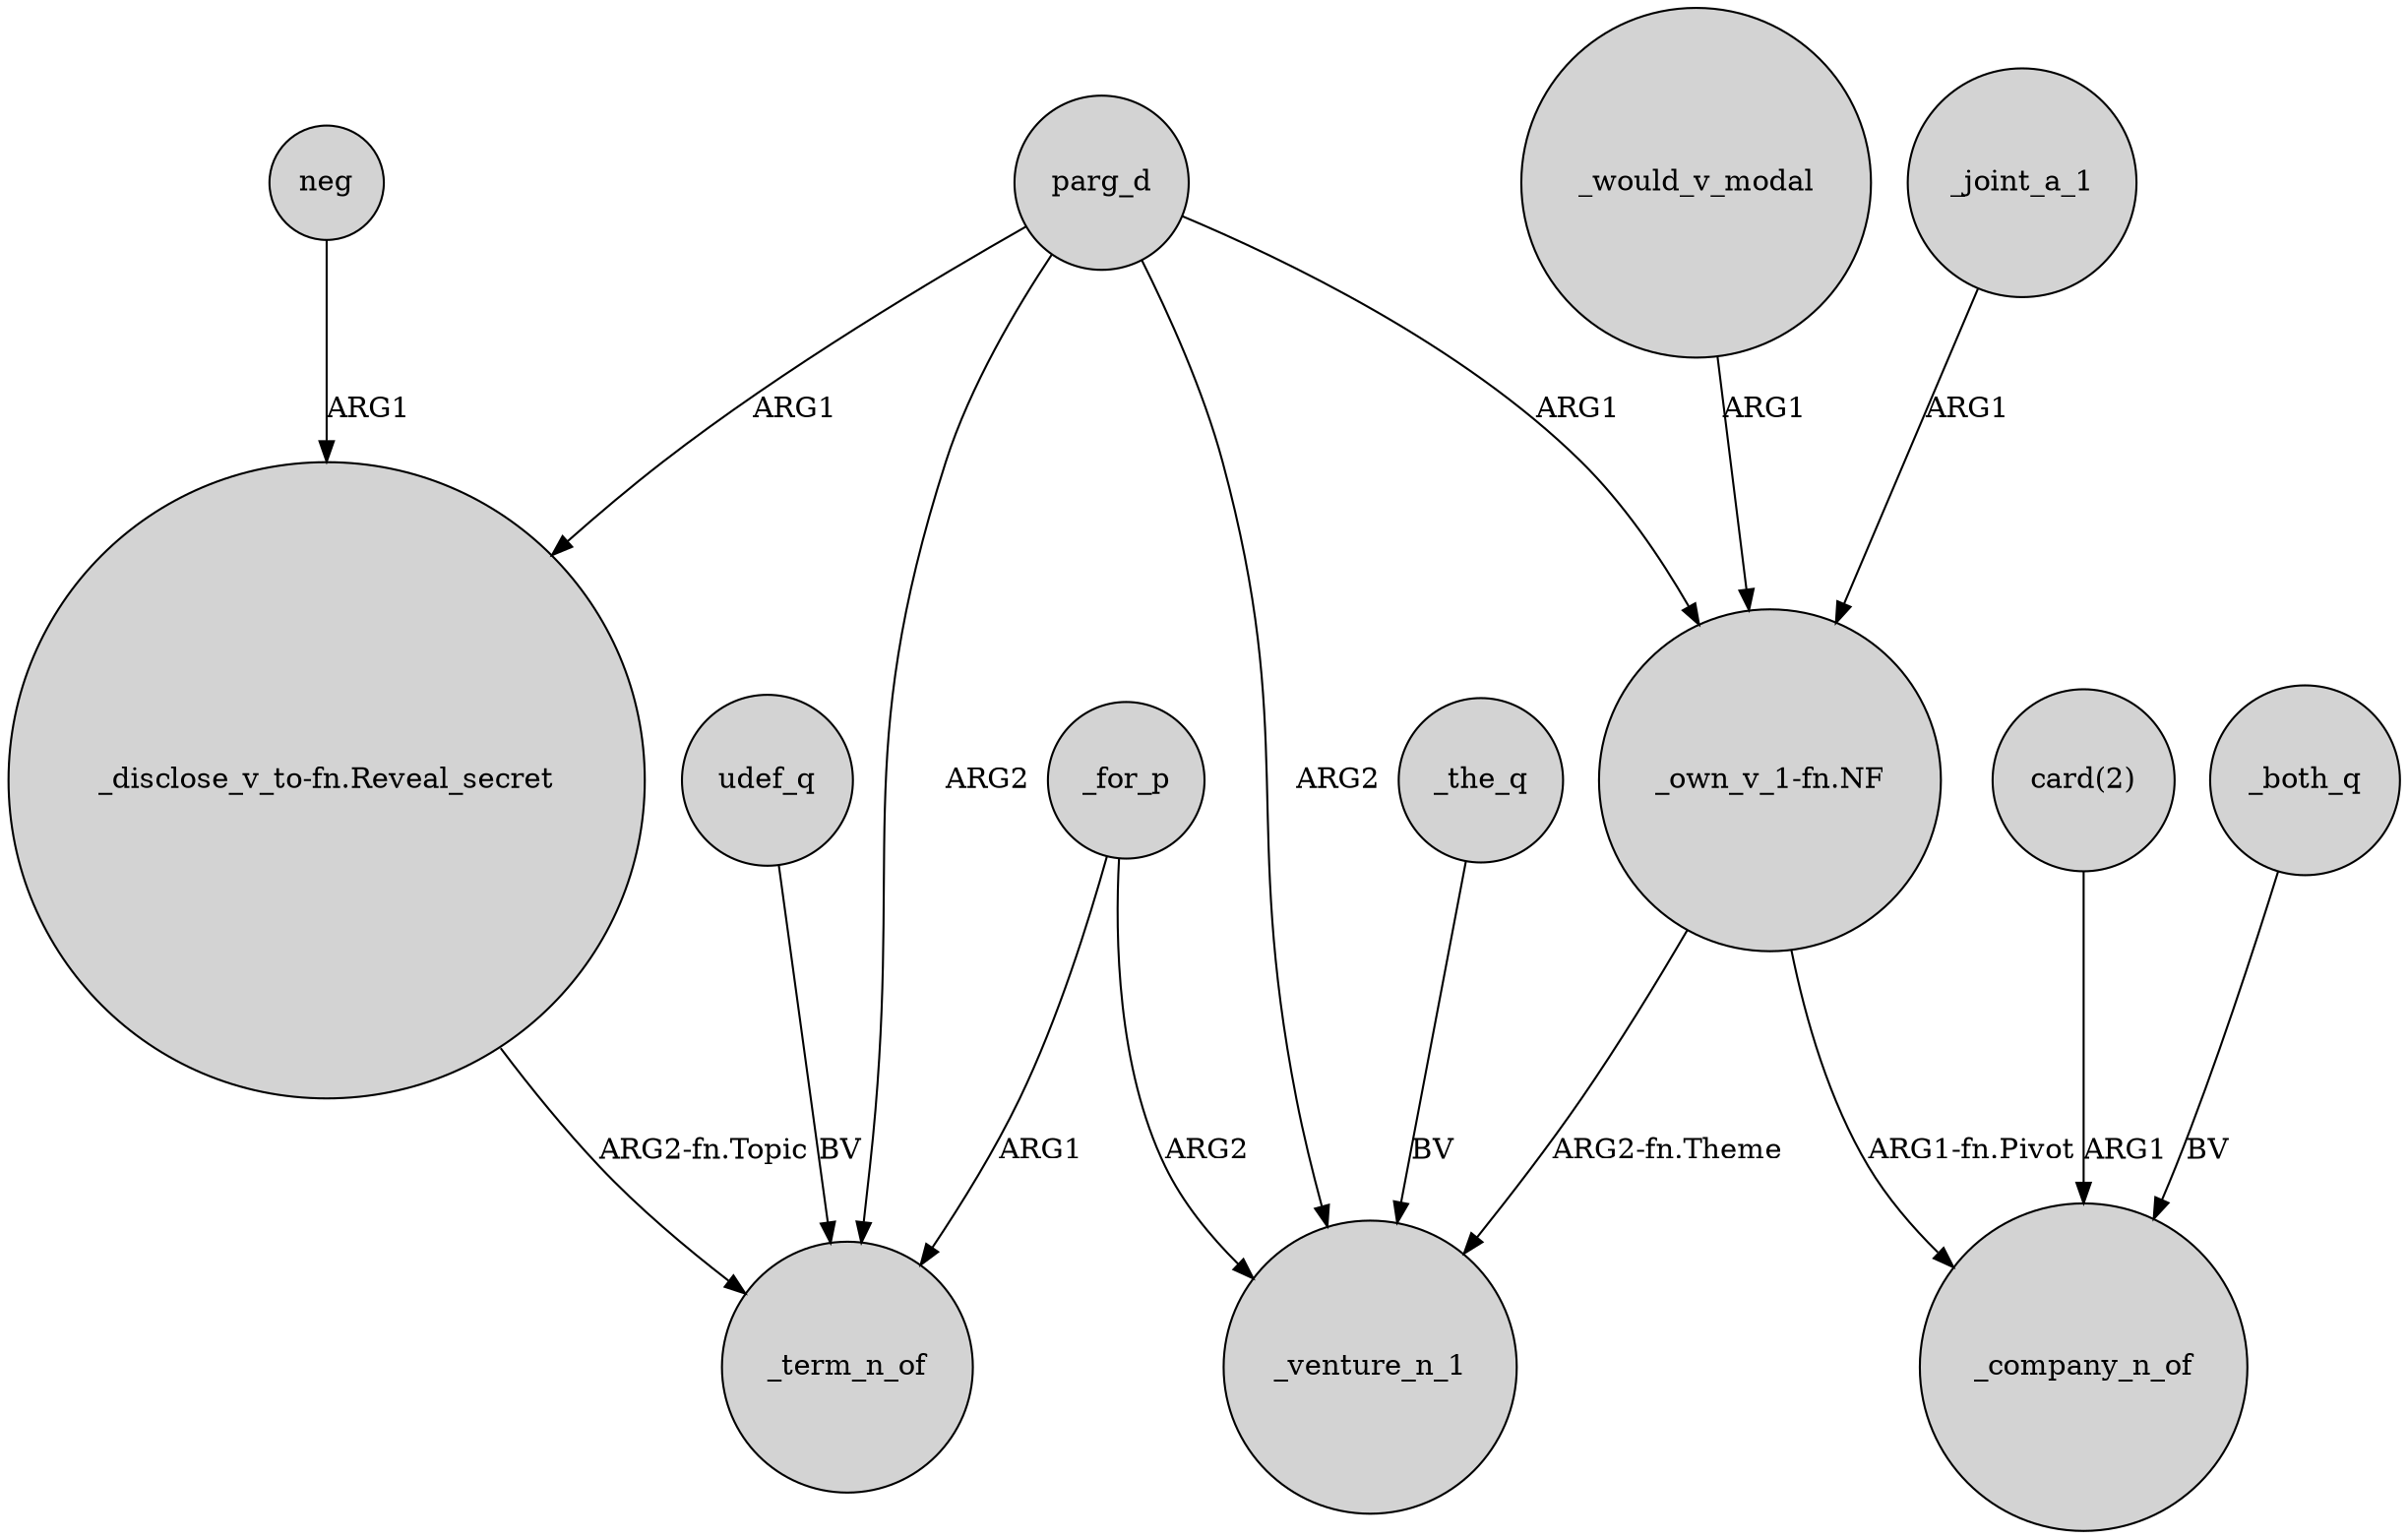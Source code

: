digraph {
	node [shape=circle style=filled]
	parg_d -> _term_n_of [label=ARG2]
	_both_q -> _company_n_of [label=BV]
	_for_p -> _venture_n_1 [label=ARG2]
	parg_d -> _venture_n_1 [label=ARG2]
	"card(2)" -> _company_n_of [label=ARG1]
	neg -> "_disclose_v_to-fn.Reveal_secret" [label=ARG1]
	"_disclose_v_to-fn.Reveal_secret" -> _term_n_of [label="ARG2-fn.Topic"]
	udef_q -> _term_n_of [label=BV]
	parg_d -> "_own_v_1-fn.NF" [label=ARG1]
	_the_q -> _venture_n_1 [label=BV]
	"_own_v_1-fn.NF" -> _company_n_of [label="ARG1-fn.Pivot"]
	_would_v_modal -> "_own_v_1-fn.NF" [label=ARG1]
	_for_p -> _term_n_of [label=ARG1]
	parg_d -> "_disclose_v_to-fn.Reveal_secret" [label=ARG1]
	"_own_v_1-fn.NF" -> _venture_n_1 [label="ARG2-fn.Theme"]
	_joint_a_1 -> "_own_v_1-fn.NF" [label=ARG1]
}
